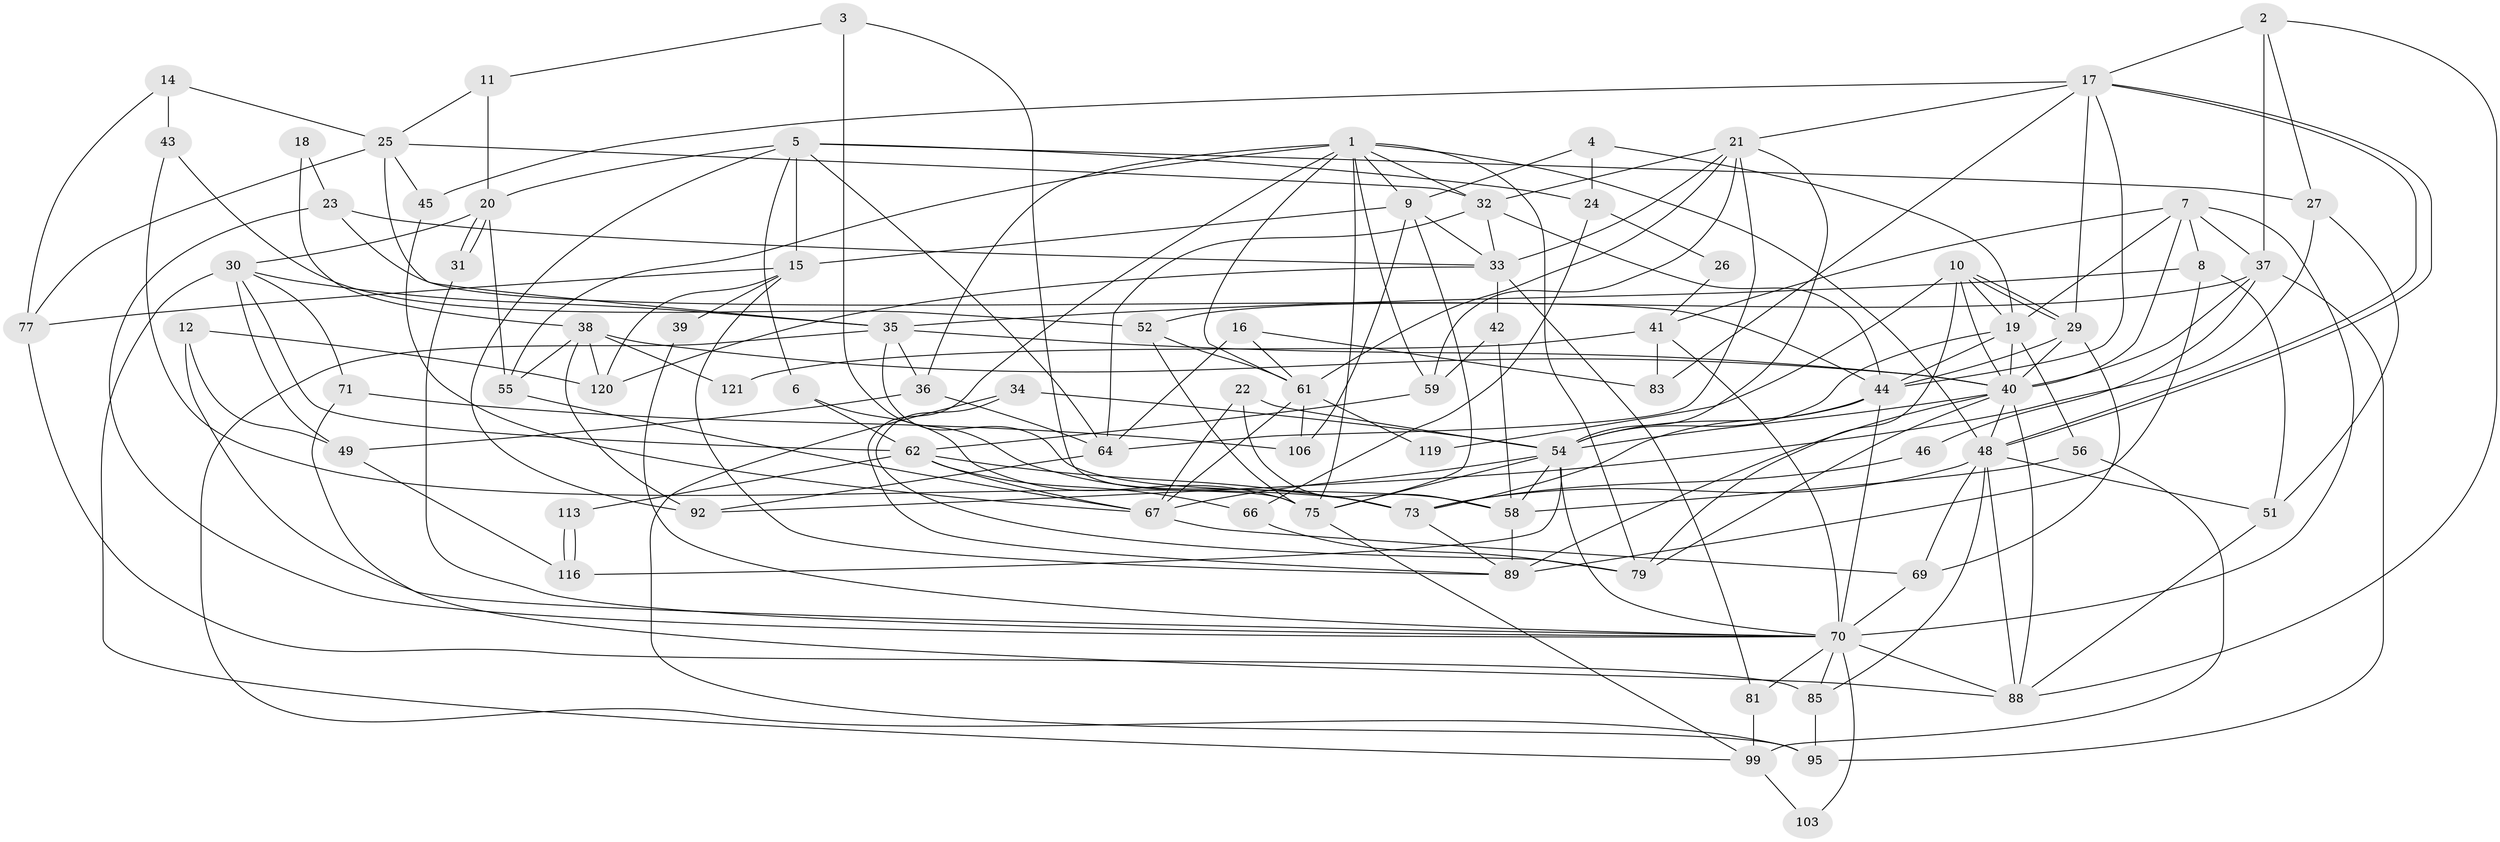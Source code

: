 // Generated by graph-tools (version 1.1) at 2025/23/03/03/25 07:23:57]
// undirected, 80 vertices, 196 edges
graph export_dot {
graph [start="1"]
  node [color=gray90,style=filled];
  1 [super="+28"];
  2 [super="+117"];
  3;
  4;
  5 [super="+50"];
  6;
  7 [super="+111"];
  8;
  9 [super="+112"];
  10 [super="+104"];
  11;
  12 [super="+13"];
  14;
  15 [super="+124"];
  16;
  17 [super="+93"];
  18;
  19 [super="+101"];
  20 [super="+74"];
  21 [super="+72"];
  22;
  23;
  24 [super="+118"];
  25 [super="+53"];
  26;
  27;
  29 [super="+115"];
  30 [super="+82"];
  31;
  32 [super="+80"];
  33 [super="+60"];
  34;
  35 [super="+91"];
  36 [super="+65"];
  37 [super="+97"];
  38 [super="+122"];
  39;
  40 [super="+47"];
  41 [super="+109"];
  42;
  43 [super="+68"];
  44 [super="+96"];
  45;
  46;
  48 [super="+110"];
  49;
  51 [super="+63"];
  52 [super="+57"];
  54 [super="+76"];
  55;
  56;
  58 [super="+108"];
  59;
  61 [super="+123"];
  62 [super="+84"];
  64 [super="+86"];
  66;
  67 [super="+114"];
  69 [super="+100"];
  70 [super="+102"];
  71;
  73 [super="+90"];
  75 [super="+78"];
  77;
  79 [super="+98"];
  81;
  83;
  85 [super="+87"];
  88;
  89 [super="+105"];
  92 [super="+94"];
  95;
  99 [super="+107"];
  103;
  106;
  113;
  116;
  119;
  120;
  121;
  1 -- 79 [weight=2];
  1 -- 89;
  1 -- 9;
  1 -- 55;
  1 -- 59;
  1 -- 61;
  1 -- 48;
  1 -- 75;
  1 -- 36;
  1 -- 32;
  2 -- 88;
  2 -- 27;
  2 -- 17;
  2 -- 37 [weight=2];
  3 -- 73;
  3 -- 11;
  3 -- 75;
  4 -- 19;
  4 -- 24;
  4 -- 9;
  5 -- 15;
  5 -- 27;
  5 -- 6;
  5 -- 24;
  5 -- 64;
  5 -- 92;
  5 -- 20;
  6 -- 75;
  6 -- 62;
  7 -- 8;
  7 -- 40;
  7 -- 41;
  7 -- 70;
  7 -- 37;
  7 -- 19;
  8 -- 89;
  8 -- 51;
  8 -- 35;
  9 -- 106;
  9 -- 15;
  9 -- 75;
  9 -- 33;
  10 -- 19;
  10 -- 29;
  10 -- 29;
  10 -- 79;
  10 -- 119;
  10 -- 40 [weight=2];
  11 -- 20;
  11 -- 25;
  12 -- 120;
  12 -- 70;
  12 -- 49;
  14 -- 77;
  14 -- 25;
  14 -- 43 [weight=2];
  15 -- 89;
  15 -- 39 [weight=2];
  15 -- 77;
  15 -- 120;
  16 -- 61;
  16 -- 64;
  16 -- 83;
  17 -- 48;
  17 -- 48;
  17 -- 44;
  17 -- 45;
  17 -- 83;
  17 -- 21;
  17 -- 29;
  18 -- 23;
  18 -- 38;
  19 -- 54;
  19 -- 56;
  19 -- 40;
  19 -- 44;
  20 -- 31;
  20 -- 31;
  20 -- 30;
  20 -- 55;
  21 -- 32;
  21 -- 33;
  21 -- 64;
  21 -- 59;
  21 -- 61;
  21 -- 54;
  22 -- 58;
  22 -- 54;
  22 -- 67;
  23 -- 44;
  23 -- 33;
  23 -- 70;
  24 -- 66;
  24 -- 26;
  25 -- 77;
  25 -- 45;
  25 -- 35;
  25 -- 32;
  26 -- 41;
  27 -- 92;
  27 -- 51;
  29 -- 40;
  29 -- 69;
  29 -- 44;
  30 -- 49;
  30 -- 71;
  30 -- 62;
  30 -- 99;
  30 -- 35;
  31 -- 70;
  32 -- 44;
  32 -- 64;
  32 -- 33;
  33 -- 81;
  33 -- 42;
  33 -- 120;
  34 -- 95;
  34 -- 79;
  34 -- 54;
  35 -- 95;
  35 -- 40;
  35 -- 58;
  35 -- 36;
  36 -- 49;
  36 -- 64;
  37 -- 95;
  37 -- 46;
  37 -- 52;
  37 -- 40;
  38 -- 55;
  38 -- 121;
  38 -- 40;
  38 -- 120;
  38 -- 92;
  39 -- 70;
  40 -- 54;
  40 -- 88;
  40 -- 89 [weight=2];
  40 -- 79;
  40 -- 48;
  41 -- 121;
  41 -- 83;
  41 -- 70;
  42 -- 59;
  42 -- 58;
  43 -- 73;
  43 -- 52;
  44 -- 70;
  44 -- 54;
  44 -- 73;
  45 -- 67;
  46 -- 73;
  48 -- 88;
  48 -- 51;
  48 -- 69;
  48 -- 85;
  48 -- 73;
  49 -- 116;
  51 -- 88;
  52 -- 61;
  52 -- 75;
  54 -- 75;
  54 -- 116;
  54 -- 70;
  54 -- 58;
  54 -- 67;
  55 -- 67;
  56 -- 99;
  56 -- 58;
  58 -- 89;
  59 -- 62;
  61 -- 67;
  61 -- 106;
  61 -- 119;
  62 -- 73 [weight=2];
  62 -- 66;
  62 -- 113;
  62 -- 67;
  64 -- 92;
  66 -- 79;
  67 -- 69;
  69 -- 70;
  70 -- 88;
  70 -- 81;
  70 -- 103;
  70 -- 85;
  71 -- 88;
  71 -- 106;
  73 -- 89;
  75 -- 99;
  77 -- 85;
  81 -- 99;
  85 -- 95;
  99 -- 103;
  113 -- 116;
  113 -- 116;
}
